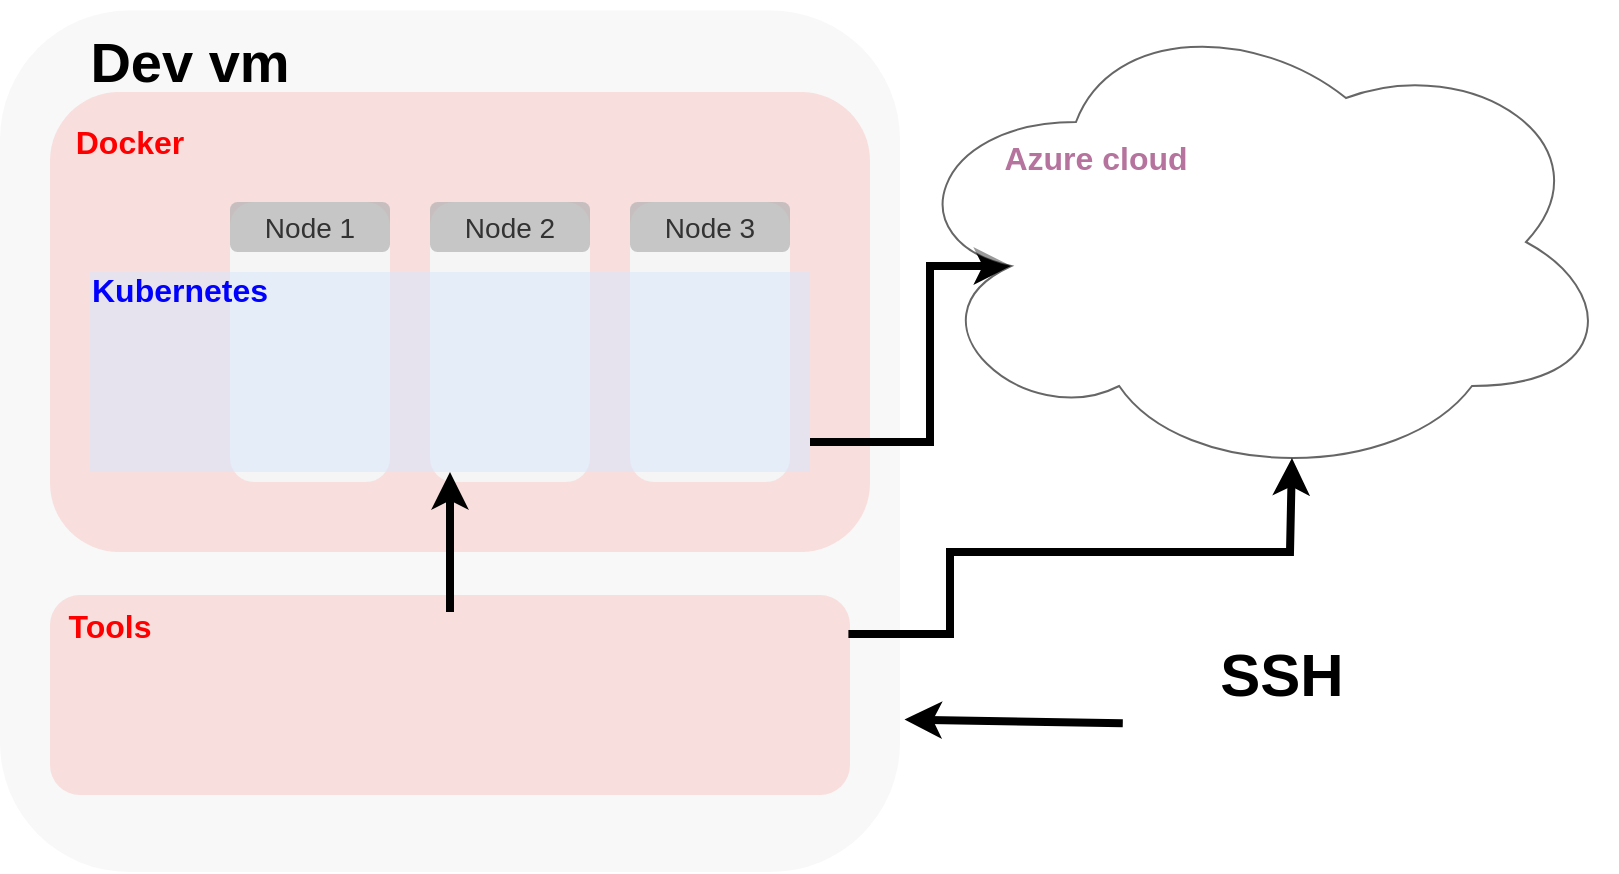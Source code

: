<mxfile version="20.5.1" type="device"><diagram id="8YRMPczlmwq8xNa4bTbP" name="Page-1"><mxGraphModel dx="677" dy="439" grid="1" gridSize="10" guides="1" tooltips="1" connect="1" arrows="1" fold="1" page="1" pageScale="1" pageWidth="850" pageHeight="1100" math="0" shadow="0"><root><mxCell id="0"/><mxCell id="1" parent="0"/><mxCell id="LzkZElET1SL3_Uwkm5TX-28" value="" style="rounded=1;whiteSpace=wrap;html=1;fontSize=9;fillColor=#f5f5f5;strokeColor=none;fontColor=#333333;opacity=70;" parent="1" vertex="1"><mxGeometry x="205" y="139.25" width="450" height="430.75" as="geometry"/></mxCell><mxCell id="HsaRYoBKzYwMtXKqsf5i-4" value="" style="rounded=1;whiteSpace=wrap;html=1;fillColor=#f8cecc;strokeColor=none;opacity=60;" parent="1" vertex="1"><mxGeometry x="230" y="431.5" width="400" height="100" as="geometry"/></mxCell><mxCell id="LzkZElET1SL3_Uwkm5TX-1" value="" style="rounded=1;whiteSpace=wrap;html=1;fillColor=#f8cecc;strokeColor=none;opacity=60;" parent="1" vertex="1"><mxGeometry x="230" y="180" width="410" height="230" as="geometry"/></mxCell><mxCell id="LzkZElET1SL3_Uwkm5TX-2" value="&lt;b&gt;Docker&lt;/b&gt;" style="text;html=1;strokeColor=none;fillColor=none;align=center;verticalAlign=middle;whiteSpace=wrap;rounded=0;fontSize=16;opacity=60;fontColor=#FF0000;fontFamily=Helvetica;" parent="1" vertex="1"><mxGeometry x="240" y="190" width="60" height="30" as="geometry"/></mxCell><mxCell id="LzkZElET1SL3_Uwkm5TX-3" value="" style="rounded=1;whiteSpace=wrap;html=1;strokeColor=none;fillColor=#f5f5f5;fontColor=#333333;" parent="1" vertex="1"><mxGeometry x="320" y="235" width="80" height="140" as="geometry"/></mxCell><mxCell id="LzkZElET1SL3_Uwkm5TX-4" value="" style="rounded=1;whiteSpace=wrap;html=1;strokeColor=none;fillColor=#f5f5f5;fontColor=#333333;" parent="1" vertex="1"><mxGeometry x="420" y="235" width="80" height="140" as="geometry"/></mxCell><mxCell id="LzkZElET1SL3_Uwkm5TX-5" value="" style="rounded=1;whiteSpace=wrap;html=1;strokeColor=none;fillColor=#f5f5f5;fontColor=#333333;" parent="1" vertex="1"><mxGeometry x="520" y="235" width="80" height="140" as="geometry"/></mxCell><mxCell id="LzkZElET1SL3_Uwkm5TX-6" value="&lt;font style=&quot;font-size: 14px;&quot;&gt;Node 1&lt;/font&gt;" style="rounded=1;whiteSpace=wrap;html=1;fontSize=14;fontFamily=Helvetica;fillColor=#B3B3B3;fontColor=#333333;strokeColor=none;opacity=70;" parent="1" vertex="1"><mxGeometry x="320" y="235" width="80" height="25" as="geometry"/></mxCell><mxCell id="LzkZElET1SL3_Uwkm5TX-7" value="&lt;font style=&quot;font-size: 14px;&quot;&gt;Node 2&lt;/font&gt;" style="rounded=1;whiteSpace=wrap;html=1;fontSize=14;fontFamily=Helvetica;fillColor=#B3B3B3;fontColor=#333333;strokeColor=none;opacity=70;" parent="1" vertex="1"><mxGeometry x="420" y="235" width="80" height="25" as="geometry"/></mxCell><mxCell id="LzkZElET1SL3_Uwkm5TX-8" value="&lt;font style=&quot;font-size: 14px;&quot;&gt;Node 3&lt;/font&gt;" style="rounded=1;whiteSpace=wrap;html=1;fontSize=14;fontFamily=Helvetica;fillColor=#B3B3B3;fontColor=#333333;strokeColor=none;opacity=70;" parent="1" vertex="1"><mxGeometry x="520" y="235" width="80" height="25" as="geometry"/></mxCell><mxCell id="LzkZElET1SL3_Uwkm5TX-32" style="edgeStyle=orthogonalEdgeStyle;rounded=0;orthogonalLoop=1;jettySize=auto;html=1;exitX=1;exitY=0.5;exitDx=0;exitDy=0;entryX=0.16;entryY=0.55;entryDx=0;entryDy=0;entryPerimeter=0;strokeWidth=4;fontSize=9;" parent="1" target="LzkZElET1SL3_Uwkm5TX-30" edge="1"><mxGeometry relative="1" as="geometry"><mxPoint x="610" y="355" as="sourcePoint"/><Array as="points"><mxPoint x="670" y="355"/><mxPoint x="670" y="267"/></Array></mxGeometry></mxCell><mxCell id="LzkZElET1SL3_Uwkm5TX-9" value="" style="rounded=0;whiteSpace=wrap;html=1;fontSize=11;fillColor=#dae8fc;strokeColor=none;opacity=60;" parent="1" vertex="1"><mxGeometry x="250" y="270" width="360" height="100" as="geometry"/></mxCell><mxCell id="LzkZElET1SL3_Uwkm5TX-10" value="&lt;font style=&quot;font-size: 16px;&quot;&gt;&lt;b style=&quot;font-size: 16px;&quot;&gt;Kubernetes&lt;/b&gt;&lt;br style=&quot;font-size: 16px;&quot;&gt;&lt;/font&gt;" style="text;html=1;strokeColor=none;fillColor=none;align=center;verticalAlign=middle;whiteSpace=wrap;rounded=0;fontSize=16;opacity=60;fontColor=#0000FF;fontFamily=Helvetica;" parent="1" vertex="1"><mxGeometry x="265" y="264" width="60" height="30" as="geometry"/></mxCell><mxCell id="LzkZElET1SL3_Uwkm5TX-13" value="" style="shape=image;verticalLabelPosition=bottom;labelBackgroundColor=default;verticalAlign=top;aspect=fixed;imageAspect=0;image=https://d33wubrfki0l68.cloudfront.net/d0c94836ab5b896f29728f3c4798054539303799/9f948/logo/logo.png;" parent="1" vertex="1"><mxGeometry x="252.79" y="330" width="63.77" height="38.5" as="geometry"/></mxCell><mxCell id="LzkZElET1SL3_Uwkm5TX-15" value="" style="shape=image;verticalLabelPosition=bottom;labelBackgroundColor=default;verticalAlign=top;aspect=fixed;imageAspect=0;image=https://miro.medium.com/max/256/1*2Q4FsymDIDtWS_aqiDbwSA.png;" parent="1" vertex="1"><mxGeometry x="350" y="320" width="39.64" height="38.55" as="geometry"/></mxCell><mxCell id="LzkZElET1SL3_Uwkm5TX-22" value="" style="shape=image;verticalLabelPosition=bottom;labelBackgroundColor=default;verticalAlign=top;aspect=fixed;imageAspect=0;image=https://www.seekpng.com/png/detail/438-4384790_computer-icon-transparent-background.png;clipPath=inset(7.14% 25.33% 8.44% 25.67%);" parent="1" vertex="1"><mxGeometry x="766.39" y="427" width="158.31" height="140" as="geometry"/></mxCell><mxCell id="LzkZElET1SL3_Uwkm5TX-20" value="" style="shape=image;verticalLabelPosition=bottom;labelBackgroundColor=default;verticalAlign=top;aspect=fixed;imageAspect=0;image=https://codefresh.io/wp-content/uploads/2019/08/tilt-blog-image-1024x269.png;clipPath=inset(0% 10% 0% 55.33%);" parent="1" vertex="1"><mxGeometry x="343.98" y="450" width="72.4" height="55" as="geometry"/></mxCell><mxCell id="LzkZElET1SL3_Uwkm5TX-26" value="" style="shape=image;verticalLabelPosition=bottom;labelBackgroundColor=default;verticalAlign=top;aspect=fixed;imageAspect=0;image=https://buddy.works/blog/thumbnails/kubectl-cover.png;clipPath=inset(11% 37% 10% 36.67%);" parent="1" vertex="1"><mxGeometry x="457" y="450" width="63" height="63" as="geometry"/></mxCell><mxCell id="LzkZElET1SL3_Uwkm5TX-27" value="" style="endArrow=classic;html=1;rounded=0;fontSize=9;strokeWidth=4;entryX=0.5;entryY=1;entryDx=0;entryDy=0;" parent="1" target="LzkZElET1SL3_Uwkm5TX-9" edge="1"><mxGeometry width="50" height="50" relative="1" as="geometry"><mxPoint x="430" y="440" as="sourcePoint"/><mxPoint x="430.883" y="397" as="targetPoint"/></mxGeometry></mxCell><mxCell id="LzkZElET1SL3_Uwkm5TX-29" value="&lt;b style=&quot;font-size: 28px;&quot;&gt;Dev vm&lt;/b&gt;" style="text;html=1;strokeColor=none;fillColor=none;align=center;verticalAlign=middle;whiteSpace=wrap;rounded=0;fontSize=28;fontFamily=Helvetica;" parent="1" vertex="1"><mxGeometry x="225" y="150" width="150" height="30" as="geometry"/></mxCell><mxCell id="LzkZElET1SL3_Uwkm5TX-30" value="" style="ellipse;shape=cloud;whiteSpace=wrap;html=1;fontSize=9;opacity=60;" parent="1" vertex="1"><mxGeometry x="652.99" y="135" width="360" height="240" as="geometry"/></mxCell><mxCell id="LzkZElET1SL3_Uwkm5TX-31" value="&lt;b&gt;Azure cloud&lt;/b&gt;" style="text;html=1;strokeColor=none;fillColor=none;align=center;verticalAlign=middle;whiteSpace=wrap;rounded=0;fontSize=16;fontColor=#B5739D;opacity=60;fontFamily=Helvetica;" parent="1" vertex="1"><mxGeometry x="703" y="197.5" width="100" height="30" as="geometry"/></mxCell><mxCell id="LzkZElET1SL3_Uwkm5TX-33" value="" style="endArrow=classic;html=1;rounded=0;strokeWidth=4;fontSize=9;exitX=0.998;exitY=0.195;exitDx=0;exitDy=0;entryX=0.55;entryY=0.95;entryDx=0;entryDy=0;entryPerimeter=0;exitPerimeter=0;" parent="1" source="HsaRYoBKzYwMtXKqsf5i-4" target="LzkZElET1SL3_Uwkm5TX-30" edge="1"><mxGeometry width="50" height="50" relative="1" as="geometry"><mxPoint x="870" y="670" as="sourcePoint"/><mxPoint x="920" y="620" as="targetPoint"/><Array as="points"><mxPoint x="680" y="451"/><mxPoint x="680" y="410"/><mxPoint x="850" y="410"/></Array></mxGeometry></mxCell><mxCell id="LzkZElET1SL3_Uwkm5TX-34" value="" style="shape=image;verticalLabelPosition=bottom;labelBackgroundColor=default;verticalAlign=top;aspect=fixed;imageAspect=0;image=https://miro.medium.com/max/945/1*eRd_vLThUJ3kcEp49CID4w.png;" parent="1" vertex="1"><mxGeometry x="766.39" y="235" width="178.02" height="82.5" as="geometry"/></mxCell><mxCell id="HsaRYoBKzYwMtXKqsf5i-1" value="" style="shape=image;verticalLabelPosition=bottom;labelBackgroundColor=default;verticalAlign=top;aspect=fixed;imageAspect=0;image=https://miro.medium.com/max/256/1*2Q4FsymDIDtWS_aqiDbwSA.png;" parent="1" vertex="1"><mxGeometry x="360.36" y="275.72" width="39.64" height="38.55" as="geometry"/></mxCell><mxCell id="HsaRYoBKzYwMtXKqsf5i-2" value="" style="shape=image;verticalLabelPosition=bottom;labelBackgroundColor=default;verticalAlign=top;aspect=fixed;imageAspect=0;image=https://miro.medium.com/max/256/1*2Q4FsymDIDtWS_aqiDbwSA.png;" parent="1" vertex="1"><mxGeometry x="430" y="326.95" width="39.64" height="38.55" as="geometry"/></mxCell><mxCell id="HsaRYoBKzYwMtXKqsf5i-3" value="" style="shape=image;verticalLabelPosition=bottom;labelBackgroundColor=default;verticalAlign=top;aspect=fixed;imageAspect=0;image=https://miro.medium.com/max/256/1*2Q4FsymDIDtWS_aqiDbwSA.png;" parent="1" vertex="1"><mxGeometry x="550" y="275.72" width="39.64" height="38.55" as="geometry"/></mxCell><mxCell id="HsaRYoBKzYwMtXKqsf5i-5" value="&lt;b&gt;Tools&lt;/b&gt;" style="text;html=1;strokeColor=none;fillColor=none;align=center;verticalAlign=middle;whiteSpace=wrap;rounded=0;fontSize=16;opacity=60;fontColor=#FF0000;fontFamily=Helvetica;" parent="1" vertex="1"><mxGeometry x="230" y="431.5" width="60" height="30" as="geometry"/></mxCell><mxCell id="HsaRYoBKzYwMtXKqsf5i-6" value="" style="endArrow=classic;html=1;rounded=0;fontSize=9;strokeWidth=4;entryX=1.005;entryY=0.823;entryDx=0;entryDy=0;entryPerimeter=0;" parent="1" source="LzkZElET1SL3_Uwkm5TX-22" target="LzkZElET1SL3_Uwkm5TX-28" edge="1"><mxGeometry width="50" height="50" relative="1" as="geometry"><mxPoint x="680" y="560" as="sourcePoint"/><mxPoint x="680" y="490" as="targetPoint"/></mxGeometry></mxCell><mxCell id="HsaRYoBKzYwMtXKqsf5i-7" value="&lt;b style=&quot;font-size: 30px;&quot;&gt;SSH&lt;/b&gt;" style="text;html=1;strokeColor=none;fillColor=none;align=center;verticalAlign=middle;whiteSpace=wrap;rounded=0;fontSize=30;" parent="1" vertex="1"><mxGeometry x="770.55" y="455.5" width="150" height="30" as="geometry"/></mxCell></root></mxGraphModel></diagram></mxfile>